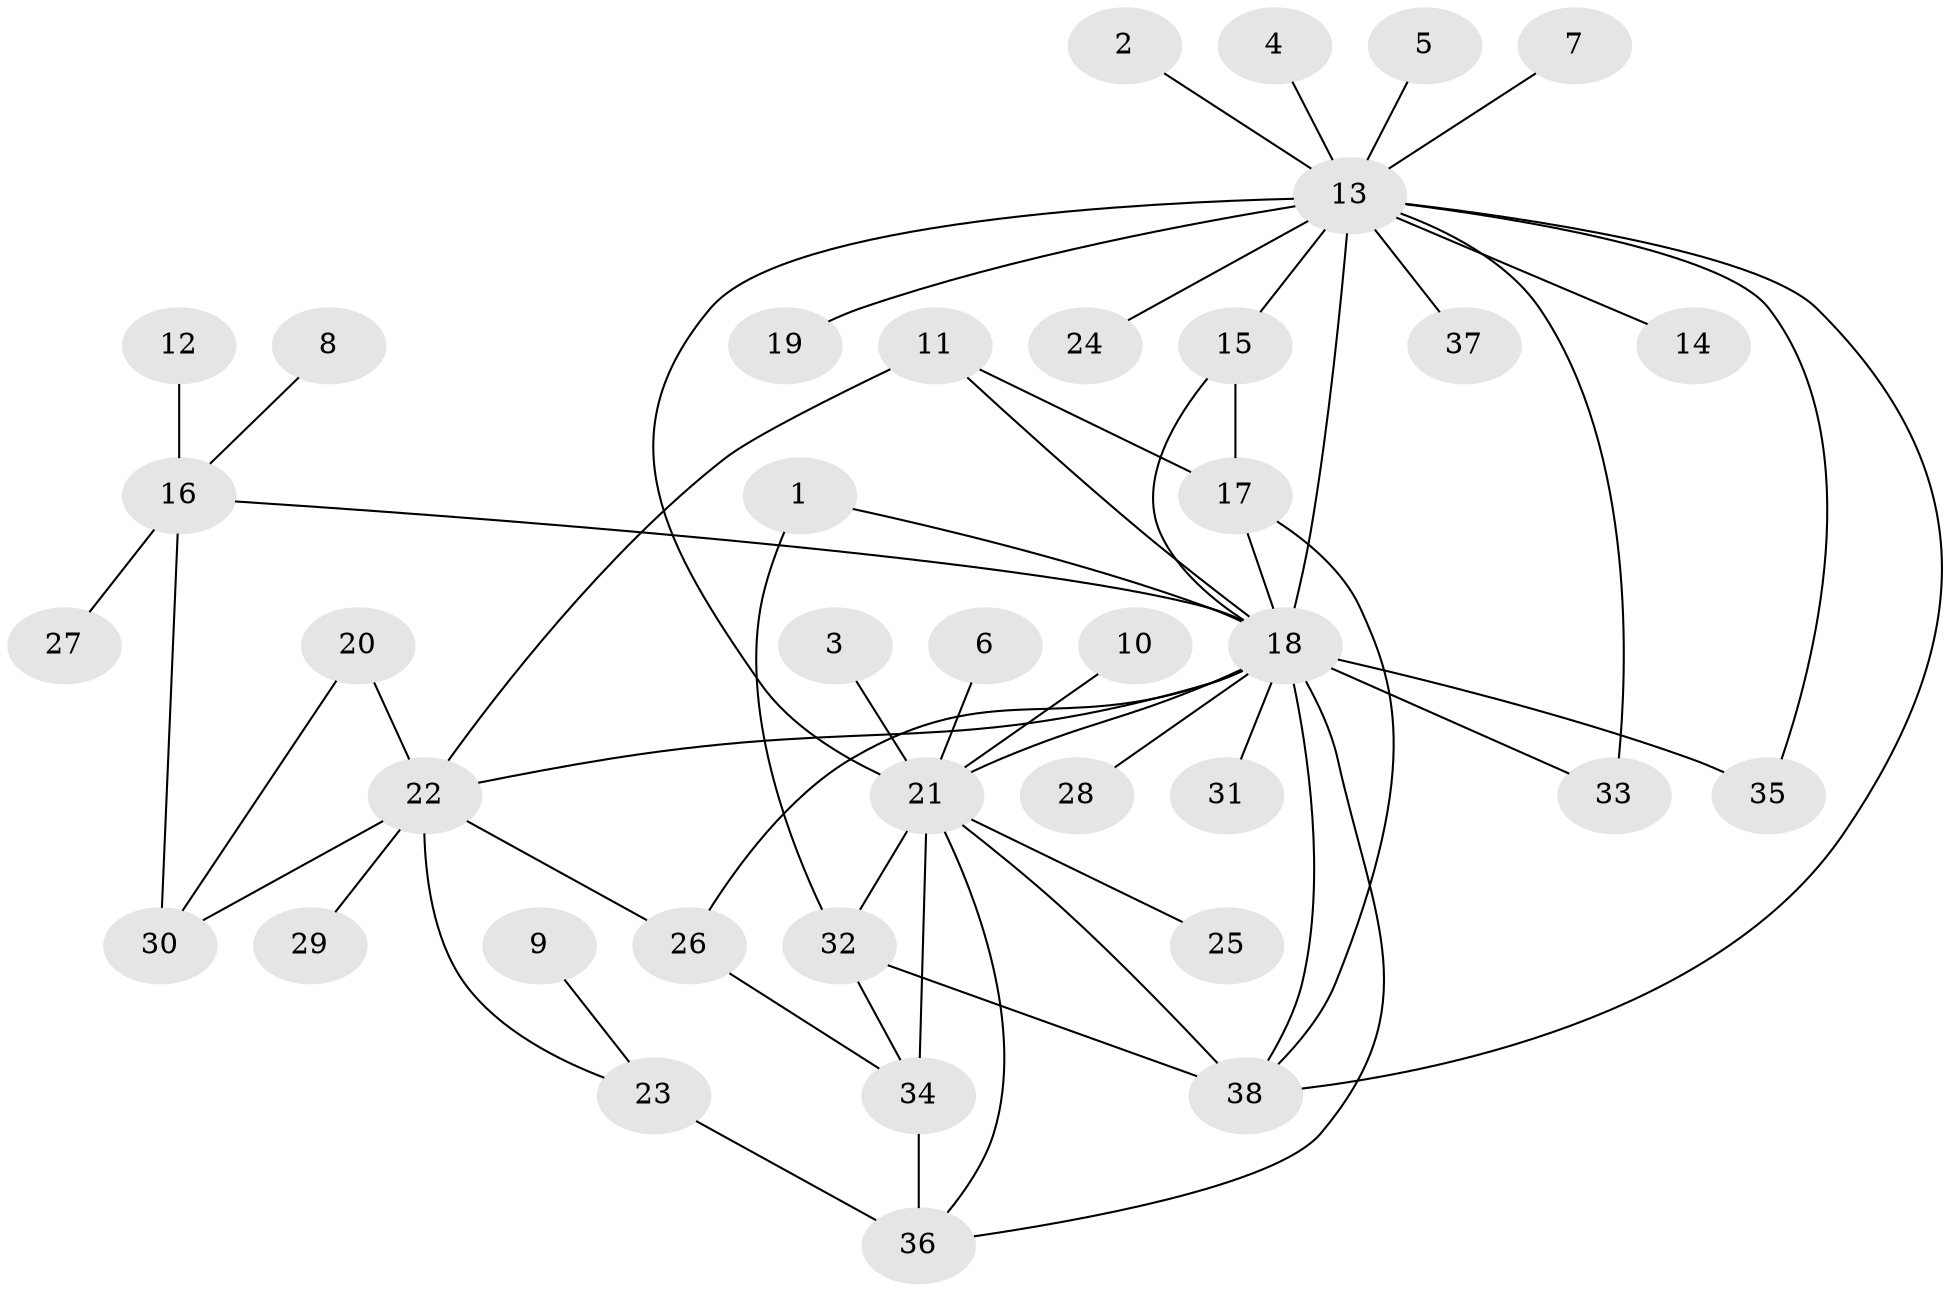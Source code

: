 // original degree distribution, {4: 0.08421052631578947, 21: 0.010526315789473684, 15: 0.010526315789473684, 19: 0.010526315789473684, 10: 0.010526315789473684, 1: 0.5368421052631579, 8: 0.021052631578947368, 2: 0.16842105263157894, 5: 0.031578947368421054, 3: 0.07368421052631578, 9: 0.010526315789473684, 7: 0.010526315789473684, 6: 0.021052631578947368}
// Generated by graph-tools (version 1.1) at 2025/36/03/04/25 23:36:39]
// undirected, 38 vertices, 57 edges
graph export_dot {
  node [color=gray90,style=filled];
  1;
  2;
  3;
  4;
  5;
  6;
  7;
  8;
  9;
  10;
  11;
  12;
  13;
  14;
  15;
  16;
  17;
  18;
  19;
  20;
  21;
  22;
  23;
  24;
  25;
  26;
  27;
  28;
  29;
  30;
  31;
  32;
  33;
  34;
  35;
  36;
  37;
  38;
  1 -- 18 [weight=1.0];
  1 -- 32 [weight=1.0];
  2 -- 13 [weight=1.0];
  3 -- 21 [weight=1.0];
  4 -- 13 [weight=1.0];
  5 -- 13 [weight=1.0];
  6 -- 21 [weight=1.0];
  7 -- 13 [weight=1.0];
  8 -- 16 [weight=1.0];
  9 -- 23 [weight=1.0];
  10 -- 21 [weight=1.0];
  11 -- 17 [weight=1.0];
  11 -- 18 [weight=1.0];
  11 -- 22 [weight=1.0];
  12 -- 16 [weight=2.0];
  13 -- 14 [weight=1.0];
  13 -- 15 [weight=1.0];
  13 -- 18 [weight=1.0];
  13 -- 19 [weight=1.0];
  13 -- 21 [weight=1.0];
  13 -- 24 [weight=2.0];
  13 -- 33 [weight=1.0];
  13 -- 35 [weight=1.0];
  13 -- 37 [weight=1.0];
  13 -- 38 [weight=1.0];
  15 -- 17 [weight=1.0];
  15 -- 18 [weight=2.0];
  16 -- 18 [weight=1.0];
  16 -- 27 [weight=1.0];
  16 -- 30 [weight=1.0];
  17 -- 18 [weight=1.0];
  17 -- 38 [weight=1.0];
  18 -- 21 [weight=1.0];
  18 -- 22 [weight=1.0];
  18 -- 26 [weight=1.0];
  18 -- 28 [weight=1.0];
  18 -- 31 [weight=1.0];
  18 -- 33 [weight=1.0];
  18 -- 35 [weight=1.0];
  18 -- 36 [weight=2.0];
  18 -- 38 [weight=1.0];
  20 -- 22 [weight=1.0];
  20 -- 30 [weight=1.0];
  21 -- 25 [weight=1.0];
  21 -- 32 [weight=2.0];
  21 -- 34 [weight=1.0];
  21 -- 36 [weight=2.0];
  21 -- 38 [weight=2.0];
  22 -- 23 [weight=1.0];
  22 -- 26 [weight=1.0];
  22 -- 29 [weight=1.0];
  22 -- 30 [weight=1.0];
  23 -- 36 [weight=2.0];
  26 -- 34 [weight=1.0];
  32 -- 34 [weight=1.0];
  32 -- 38 [weight=1.0];
  34 -- 36 [weight=3.0];
}
